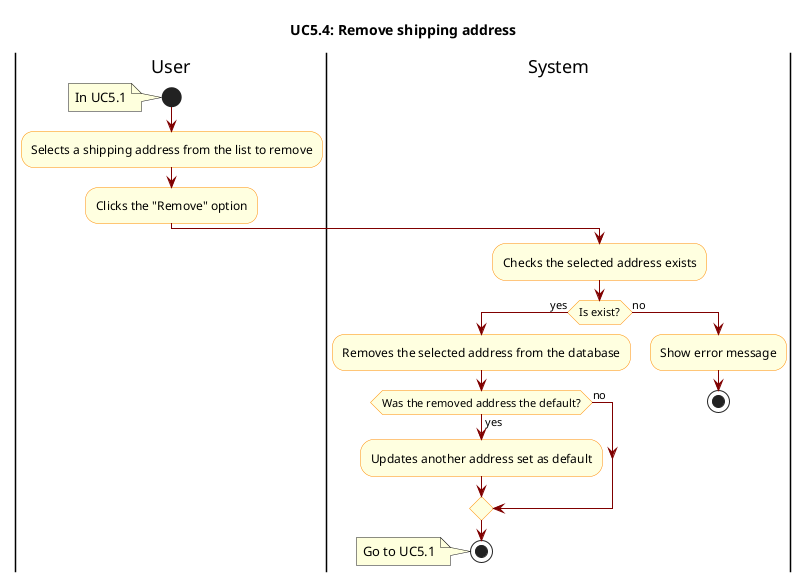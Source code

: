 @startuml

skinparam ActivityBackgroundColor LightYellow
skinparam ActivityBorderColor DarkOrange
skinparam ArrowColor Maroon

|User|

title UC5.4: Remove shipping address

start
note left
    In UC5.1
end note

|User|
:Selects a shipping address from the list to remove;
:Clicks the "Remove" option;

|System|
:Checks the selected address exists;
if(Is exist?) then (yes)
    :Removes the selected address from the database;
    if(Was the removed address the default?) then(yes)
        :Updates another address set as default;
    else(no)
    endif

    stop
    note left
        Go to UC5.1
    end note
else(no)
    :Show error message;
    stop
endif




@enduml
